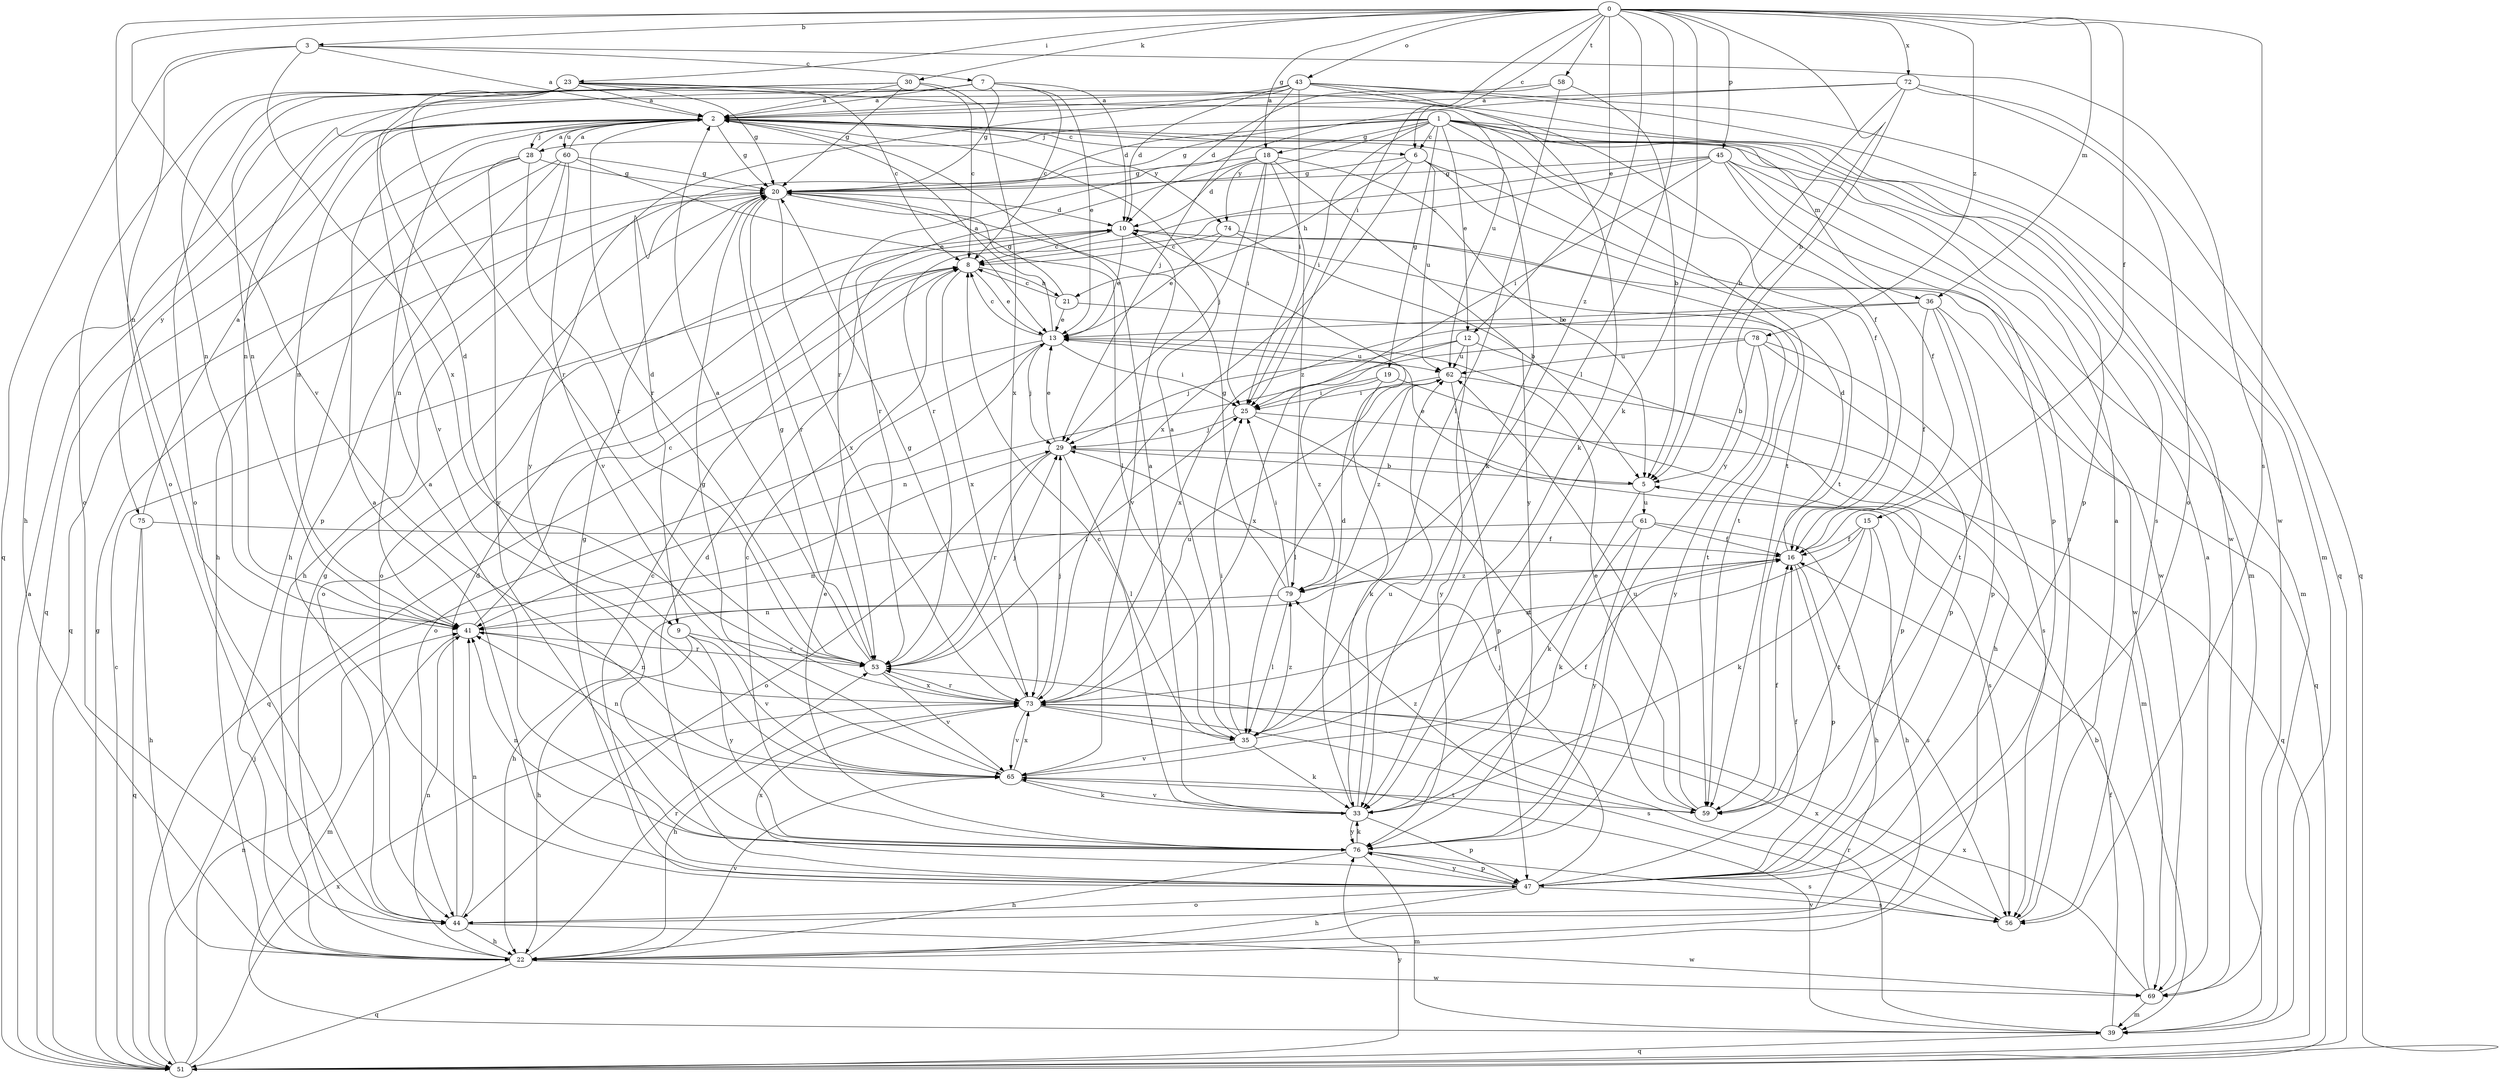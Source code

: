 strict digraph  {
0;
1;
2;
3;
5;
6;
7;
8;
9;
10;
12;
13;
15;
16;
18;
19;
20;
21;
22;
23;
25;
28;
29;
30;
33;
35;
36;
39;
41;
43;
44;
45;
47;
51;
53;
56;
58;
59;
60;
61;
62;
65;
69;
72;
73;
74;
75;
76;
78;
79;
0 -> 3  [label=b];
0 -> 5  [label=b];
0 -> 6  [label=c];
0 -> 12  [label=e];
0 -> 15  [label=f];
0 -> 18  [label=g];
0 -> 23  [label=i];
0 -> 25  [label=i];
0 -> 30  [label=k];
0 -> 33  [label=k];
0 -> 35  [label=l];
0 -> 36  [label=m];
0 -> 41  [label=n];
0 -> 43  [label=o];
0 -> 45  [label=p];
0 -> 56  [label=s];
0 -> 58  [label=t];
0 -> 65  [label=v];
0 -> 72  [label=x];
0 -> 78  [label=z];
0 -> 79  [label=z];
1 -> 6  [label=c];
1 -> 9  [label=d];
1 -> 12  [label=e];
1 -> 16  [label=f];
1 -> 18  [label=g];
1 -> 19  [label=g];
1 -> 20  [label=g];
1 -> 25  [label=i];
1 -> 28  [label=j];
1 -> 36  [label=m];
1 -> 39  [label=m];
1 -> 47  [label=p];
1 -> 56  [label=s];
1 -> 59  [label=t];
1 -> 74  [label=y];
2 -> 6  [label=c];
2 -> 20  [label=g];
2 -> 28  [label=j];
2 -> 33  [label=k];
2 -> 41  [label=n];
2 -> 53  [label=r];
2 -> 60  [label=u];
2 -> 74  [label=y];
2 -> 75  [label=y];
3 -> 2  [label=a];
3 -> 7  [label=c];
3 -> 44  [label=o];
3 -> 51  [label=q];
3 -> 69  [label=w];
3 -> 73  [label=x];
5 -> 13  [label=e];
5 -> 33  [label=k];
5 -> 61  [label=u];
6 -> 20  [label=g];
6 -> 21  [label=h];
6 -> 59  [label=t];
6 -> 62  [label=u];
6 -> 69  [label=w];
6 -> 73  [label=x];
7 -> 2  [label=a];
7 -> 8  [label=c];
7 -> 9  [label=d];
7 -> 10  [label=d];
7 -> 13  [label=e];
7 -> 20  [label=g];
7 -> 41  [label=n];
8 -> 13  [label=e];
8 -> 21  [label=h];
8 -> 44  [label=o];
8 -> 73  [label=x];
9 -> 22  [label=h];
9 -> 53  [label=r];
9 -> 65  [label=v];
9 -> 76  [label=y];
10 -> 8  [label=c];
10 -> 13  [label=e];
10 -> 44  [label=o];
10 -> 65  [label=v];
10 -> 69  [label=w];
12 -> 22  [label=h];
12 -> 29  [label=j];
12 -> 62  [label=u];
12 -> 73  [label=x];
12 -> 76  [label=y];
13 -> 2  [label=a];
13 -> 8  [label=c];
13 -> 25  [label=i];
13 -> 29  [label=j];
13 -> 44  [label=o];
13 -> 51  [label=q];
13 -> 62  [label=u];
15 -> 16  [label=f];
15 -> 22  [label=h];
15 -> 33  [label=k];
15 -> 59  [label=t];
15 -> 73  [label=x];
16 -> 10  [label=d];
16 -> 22  [label=h];
16 -> 47  [label=p];
16 -> 56  [label=s];
16 -> 79  [label=z];
18 -> 5  [label=b];
18 -> 10  [label=d];
18 -> 20  [label=g];
18 -> 25  [label=i];
18 -> 29  [label=j];
18 -> 53  [label=r];
18 -> 76  [label=y];
18 -> 79  [label=z];
19 -> 25  [label=i];
19 -> 33  [label=k];
19 -> 47  [label=p];
19 -> 79  [label=z];
20 -> 10  [label=d];
20 -> 22  [label=h];
20 -> 35  [label=l];
20 -> 51  [label=q];
20 -> 53  [label=r];
20 -> 73  [label=x];
21 -> 8  [label=c];
21 -> 13  [label=e];
21 -> 20  [label=g];
21 -> 59  [label=t];
22 -> 20  [label=g];
22 -> 41  [label=n];
22 -> 51  [label=q];
22 -> 53  [label=r];
22 -> 65  [label=v];
22 -> 69  [label=w];
23 -> 2  [label=a];
23 -> 8  [label=c];
23 -> 16  [label=f];
23 -> 20  [label=g];
23 -> 41  [label=n];
23 -> 44  [label=o];
23 -> 53  [label=r];
23 -> 62  [label=u];
23 -> 65  [label=v];
25 -> 29  [label=j];
25 -> 51  [label=q];
25 -> 59  [label=t];
28 -> 2  [label=a];
28 -> 20  [label=g];
28 -> 22  [label=h];
28 -> 51  [label=q];
28 -> 53  [label=r];
28 -> 76  [label=y];
29 -> 5  [label=b];
29 -> 13  [label=e];
29 -> 35  [label=l];
29 -> 44  [label=o];
29 -> 53  [label=r];
29 -> 56  [label=s];
30 -> 2  [label=a];
30 -> 8  [label=c];
30 -> 20  [label=g];
30 -> 41  [label=n];
30 -> 44  [label=o];
30 -> 73  [label=x];
33 -> 2  [label=a];
33 -> 8  [label=c];
33 -> 10  [label=d];
33 -> 47  [label=p];
33 -> 62  [label=u];
33 -> 65  [label=v];
33 -> 76  [label=y];
35 -> 2  [label=a];
35 -> 16  [label=f];
35 -> 25  [label=i];
35 -> 33  [label=k];
35 -> 65  [label=v];
35 -> 79  [label=z];
36 -> 13  [label=e];
36 -> 16  [label=f];
36 -> 47  [label=p];
36 -> 51  [label=q];
36 -> 59  [label=t];
36 -> 73  [label=x];
39 -> 16  [label=f];
39 -> 51  [label=q];
39 -> 53  [label=r];
39 -> 65  [label=v];
41 -> 8  [label=c];
41 -> 39  [label=m];
41 -> 53  [label=r];
43 -> 2  [label=a];
43 -> 10  [label=d];
43 -> 22  [label=h];
43 -> 25  [label=i];
43 -> 29  [label=j];
43 -> 33  [label=k];
43 -> 39  [label=m];
43 -> 51  [label=q];
43 -> 69  [label=w];
43 -> 76  [label=y];
44 -> 10  [label=d];
44 -> 22  [label=h];
44 -> 41  [label=n];
44 -> 69  [label=w];
45 -> 8  [label=c];
45 -> 16  [label=f];
45 -> 20  [label=g];
45 -> 25  [label=i];
45 -> 39  [label=m];
45 -> 47  [label=p];
45 -> 53  [label=r];
45 -> 56  [label=s];
47 -> 2  [label=a];
47 -> 8  [label=c];
47 -> 10  [label=d];
47 -> 16  [label=f];
47 -> 20  [label=g];
47 -> 22  [label=h];
47 -> 29  [label=j];
47 -> 44  [label=o];
47 -> 56  [label=s];
47 -> 73  [label=x];
47 -> 76  [label=y];
51 -> 2  [label=a];
51 -> 8  [label=c];
51 -> 20  [label=g];
51 -> 29  [label=j];
51 -> 41  [label=n];
51 -> 73  [label=x];
51 -> 76  [label=y];
53 -> 2  [label=a];
53 -> 20  [label=g];
53 -> 25  [label=i];
53 -> 29  [label=j];
53 -> 65  [label=v];
53 -> 73  [label=x];
56 -> 2  [label=a];
56 -> 73  [label=x];
58 -> 2  [label=a];
58 -> 5  [label=b];
58 -> 10  [label=d];
58 -> 35  [label=l];
59 -> 13  [label=e];
59 -> 16  [label=f];
59 -> 62  [label=u];
59 -> 79  [label=z];
60 -> 2  [label=a];
60 -> 13  [label=e];
60 -> 20  [label=g];
60 -> 22  [label=h];
60 -> 41  [label=n];
60 -> 47  [label=p];
60 -> 65  [label=v];
61 -> 16  [label=f];
61 -> 22  [label=h];
61 -> 33  [label=k];
61 -> 41  [label=n];
61 -> 76  [label=y];
62 -> 25  [label=i];
62 -> 35  [label=l];
62 -> 39  [label=m];
62 -> 47  [label=p];
62 -> 79  [label=z];
65 -> 16  [label=f];
65 -> 20  [label=g];
65 -> 33  [label=k];
65 -> 41  [label=n];
65 -> 59  [label=t];
65 -> 73  [label=x];
69 -> 2  [label=a];
69 -> 5  [label=b];
69 -> 39  [label=m];
69 -> 73  [label=x];
72 -> 2  [label=a];
72 -> 5  [label=b];
72 -> 44  [label=o];
72 -> 51  [label=q];
72 -> 53  [label=r];
72 -> 76  [label=y];
73 -> 20  [label=g];
73 -> 22  [label=h];
73 -> 29  [label=j];
73 -> 35  [label=l];
73 -> 41  [label=n];
73 -> 53  [label=r];
73 -> 56  [label=s];
73 -> 62  [label=u];
73 -> 65  [label=v];
74 -> 5  [label=b];
74 -> 8  [label=c];
74 -> 13  [label=e];
74 -> 59  [label=t];
75 -> 2  [label=a];
75 -> 16  [label=f];
75 -> 22  [label=h];
75 -> 51  [label=q];
76 -> 2  [label=a];
76 -> 8  [label=c];
76 -> 13  [label=e];
76 -> 22  [label=h];
76 -> 33  [label=k];
76 -> 39  [label=m];
76 -> 41  [label=n];
76 -> 47  [label=p];
76 -> 56  [label=s];
78 -> 5  [label=b];
78 -> 41  [label=n];
78 -> 47  [label=p];
78 -> 56  [label=s];
78 -> 62  [label=u];
78 -> 76  [label=y];
79 -> 20  [label=g];
79 -> 25  [label=i];
79 -> 35  [label=l];
79 -> 41  [label=n];
}
